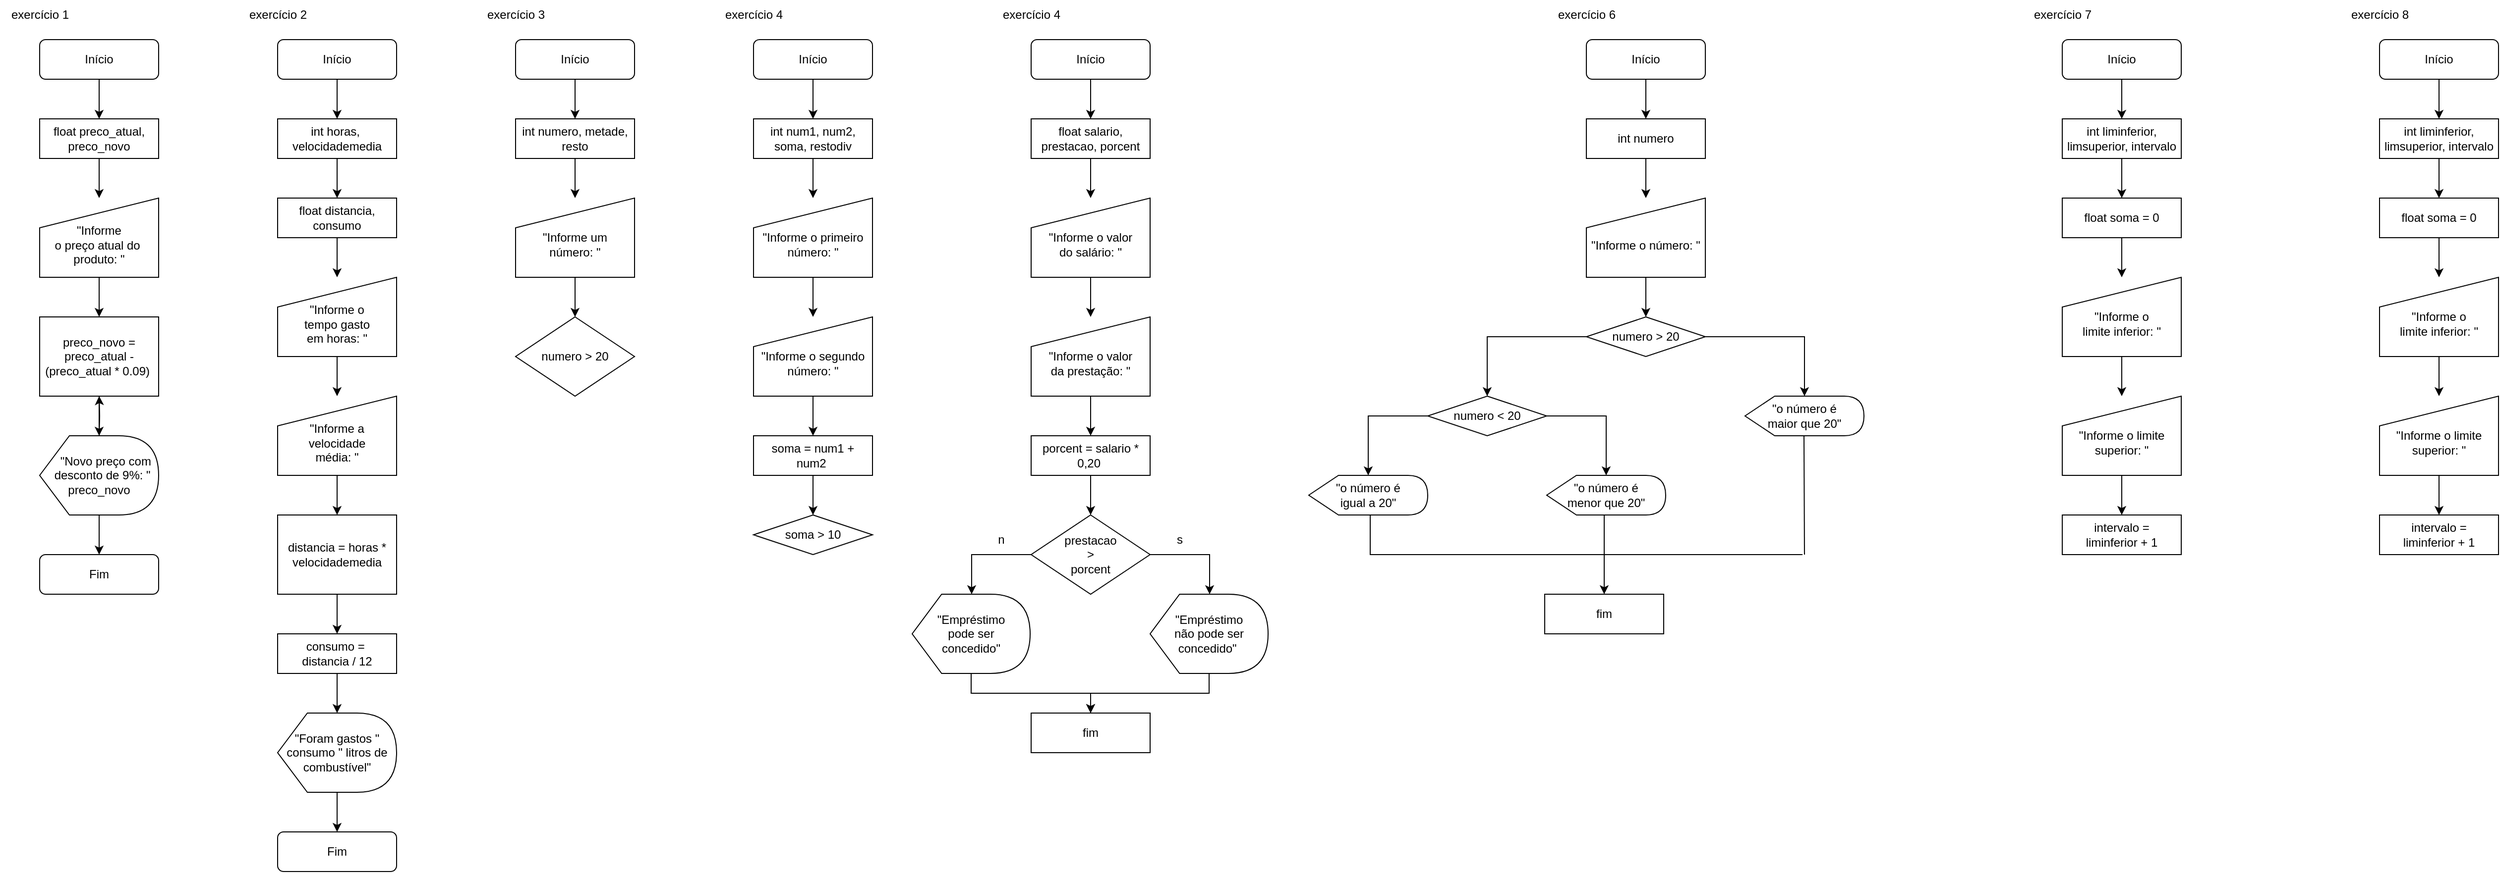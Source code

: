 <mxfile version="21.7.5" type="github">
  <diagram name="Página-1" id="6OJFohY8rK-hH3m3bg7i">
    <mxGraphModel dx="1434" dy="806" grid="1" gridSize="10" guides="1" tooltips="1" connect="1" arrows="1" fold="1" page="1" pageScale="1" pageWidth="827" pageHeight="1169" math="0" shadow="0">
      <root>
        <mxCell id="0" />
        <mxCell id="1" parent="0" />
        <mxCell id="3HlrBlEwusMIzVOs72gr-17" value="" style="edgeStyle=orthogonalEdgeStyle;rounded=0;orthogonalLoop=1;jettySize=auto;html=1;" parent="1" source="3HlrBlEwusMIzVOs72gr-1" target="3HlrBlEwusMIzVOs72gr-14" edge="1">
          <mxGeometry relative="1" as="geometry" />
        </mxCell>
        <mxCell id="3HlrBlEwusMIzVOs72gr-1" value="Início" style="rounded=1;whiteSpace=wrap;html=1;" parent="1" vertex="1">
          <mxGeometry x="40" y="40" width="120" height="40" as="geometry" />
        </mxCell>
        <mxCell id="3HlrBlEwusMIzVOs72gr-24" value="" style="edgeStyle=orthogonalEdgeStyle;rounded=0;orthogonalLoop=1;jettySize=auto;html=1;exitX=0.5;exitY=1;exitDx=0;exitDy=0;" parent="1" target="3HlrBlEwusMIzVOs72gr-23" edge="1">
          <mxGeometry relative="1" as="geometry">
            <mxPoint x="100" y="440" as="sourcePoint" />
          </mxGeometry>
        </mxCell>
        <mxCell id="3HlrBlEwusMIzVOs72gr-15" value="" style="edgeStyle=orthogonalEdgeStyle;rounded=0;orthogonalLoop=1;jettySize=auto;html=1;" parent="1" source="3HlrBlEwusMIzVOs72gr-14" edge="1">
          <mxGeometry relative="1" as="geometry">
            <mxPoint x="100" y="200" as="targetPoint" />
          </mxGeometry>
        </mxCell>
        <mxCell id="3HlrBlEwusMIzVOs72gr-14" value="float preco_atual, preco_novo" style="whiteSpace=wrap;html=1;" parent="1" vertex="1">
          <mxGeometry x="40" y="120" width="120" height="40" as="geometry" />
        </mxCell>
        <mxCell id="3HlrBlEwusMIzVOs72gr-27" value="" style="edgeStyle=orthogonalEdgeStyle;rounded=0;orthogonalLoop=1;jettySize=auto;html=1;" parent="1" source="3HlrBlEwusMIzVOs72gr-23" target="3HlrBlEwusMIzVOs72gr-25" edge="1">
          <mxGeometry relative="1" as="geometry" />
        </mxCell>
        <mxCell id="3HlrBlEwusMIzVOs72gr-23" value="preco_novo = preco_atual - (preco_atual * 0.09)&amp;nbsp;" style="rounded=0;whiteSpace=wrap;html=1;" parent="1" vertex="1">
          <mxGeometry x="40" y="320" width="120" height="80" as="geometry" />
        </mxCell>
        <mxCell id="3HlrBlEwusMIzVOs72gr-30" value="" style="edgeStyle=orthogonalEdgeStyle;rounded=0;orthogonalLoop=1;jettySize=auto;html=1;" parent="1" source="3HlrBlEwusMIzVOs72gr-25" target="3HlrBlEwusMIzVOs72gr-29" edge="1">
          <mxGeometry relative="1" as="geometry" />
        </mxCell>
        <mxCell id="3HlrBlEwusMIzVOs72gr-25" value="&amp;nbsp; &amp;nbsp; &amp;nbsp;&quot;Novo preço com&amp;nbsp; &amp;nbsp; desconto de 9%: &quot; preco_novo" style="shape=display;whiteSpace=wrap;html=1;" parent="1" vertex="1">
          <mxGeometry x="40" y="440" width="120" height="80" as="geometry" />
        </mxCell>
        <mxCell id="3HlrBlEwusMIzVOs72gr-29" value="Fim" style="rounded=1;whiteSpace=wrap;html=1;" parent="1" vertex="1">
          <mxGeometry x="40" y="560" width="120" height="40" as="geometry" />
        </mxCell>
        <mxCell id="3HlrBlEwusMIzVOs72gr-35" value="exercício 1" style="text;html=1;align=center;verticalAlign=middle;resizable=0;points=[];autosize=1;strokeColor=none;fillColor=none;" parent="1" vertex="1">
          <mxGeometry width="80" height="30" as="geometry" />
        </mxCell>
        <mxCell id="3HlrBlEwusMIzVOs72gr-37" value="exercício 2" style="text;html=1;align=center;verticalAlign=middle;resizable=0;points=[];autosize=1;strokeColor=none;fillColor=none;" parent="1" vertex="1">
          <mxGeometry x="240" width="80" height="30" as="geometry" />
        </mxCell>
        <mxCell id="3HlrBlEwusMIzVOs72gr-44" value="" style="edgeStyle=orthogonalEdgeStyle;rounded=0;orthogonalLoop=1;jettySize=auto;html=1;" parent="1" source="3HlrBlEwusMIzVOs72gr-38" target="3HlrBlEwusMIzVOs72gr-41" edge="1">
          <mxGeometry relative="1" as="geometry" />
        </mxCell>
        <mxCell id="3HlrBlEwusMIzVOs72gr-38" value="Início" style="rounded=1;whiteSpace=wrap;html=1;" parent="1" vertex="1">
          <mxGeometry x="280" y="40" width="120" height="40" as="geometry" />
        </mxCell>
        <mxCell id="3HlrBlEwusMIzVOs72gr-45" value="" style="edgeStyle=orthogonalEdgeStyle;rounded=0;orthogonalLoop=1;jettySize=auto;html=1;" parent="1" source="3HlrBlEwusMIzVOs72gr-41" target="3HlrBlEwusMIzVOs72gr-42" edge="1">
          <mxGeometry relative="1" as="geometry" />
        </mxCell>
        <mxCell id="3HlrBlEwusMIzVOs72gr-41" value="&lt;font&gt;int horas,&amp;nbsp;&lt;br&gt;&lt;/font&gt;velocidademedia" style="rounded=0;whiteSpace=wrap;html=1;" parent="1" vertex="1">
          <mxGeometry x="280" y="120" width="120" height="40" as="geometry" />
        </mxCell>
        <mxCell id="4Ul2uqk5TLcKOXgZtuCx-5" value="" style="edgeStyle=orthogonalEdgeStyle;rounded=0;orthogonalLoop=1;jettySize=auto;html=1;" parent="1" source="3HlrBlEwusMIzVOs72gr-42" target="4Ul2uqk5TLcKOXgZtuCx-2" edge="1">
          <mxGeometry relative="1" as="geometry" />
        </mxCell>
        <mxCell id="3HlrBlEwusMIzVOs72gr-42" value="float distancia, consumo" style="rounded=0;whiteSpace=wrap;html=1;" parent="1" vertex="1">
          <mxGeometry x="280" y="200" width="120" height="40" as="geometry" />
        </mxCell>
        <mxCell id="4Ul2uqk5TLcKOXgZtuCx-6" value="" style="edgeStyle=orthogonalEdgeStyle;rounded=0;orthogonalLoop=1;jettySize=auto;html=1;" parent="1" source="4Ul2uqk5TLcKOXgZtuCx-2" target="4Ul2uqk5TLcKOXgZtuCx-3" edge="1">
          <mxGeometry relative="1" as="geometry" />
        </mxCell>
        <mxCell id="4Ul2uqk5TLcKOXgZtuCx-2" value="&lt;font style=&quot;border-color: var(--border-color);&quot;&gt;&lt;font style=&quot;border-color: var(--border-color);&quot;&gt;&lt;br&gt;&quot;Informe o&lt;/font&gt;&lt;br style=&quot;border-color: var(--border-color);&quot;&gt;tempo&amp;nbsp;&lt;/font&gt;&lt;font style=&quot;border-color: var(--border-color);&quot;&gt;gasto&lt;/font&gt;&lt;br style=&quot;border-color: var(--border-color);&quot;&gt;&lt;font style=&quot;border-color: var(--border-color);&quot;&gt;em horas: &quot;&lt;/font&gt;" style="shape=manualInput;whiteSpace=wrap;html=1;" parent="1" vertex="1">
          <mxGeometry x="280" y="280" width="120" height="80" as="geometry" />
        </mxCell>
        <mxCell id="4Ul2uqk5TLcKOXgZtuCx-11" value="" style="edgeStyle=orthogonalEdgeStyle;rounded=0;orthogonalLoop=1;jettySize=auto;html=1;" parent="1" source="4Ul2uqk5TLcKOXgZtuCx-3" target="4Ul2uqk5TLcKOXgZtuCx-9" edge="1">
          <mxGeometry relative="1" as="geometry" />
        </mxCell>
        <mxCell id="4Ul2uqk5TLcKOXgZtuCx-3" value="&lt;br&gt;&quot;Informe a&lt;br style=&quot;border-color: var(--border-color);&quot;&gt;velocidade&lt;br style=&quot;border-color: var(--border-color);&quot;&gt;média: &quot;" style="shape=manualInput;whiteSpace=wrap;html=1;" parent="1" vertex="1">
          <mxGeometry x="280" y="400" width="120" height="80" as="geometry" />
        </mxCell>
        <mxCell id="4Ul2uqk5TLcKOXgZtuCx-17" value="" style="edgeStyle=orthogonalEdgeStyle;rounded=0;orthogonalLoop=1;jettySize=auto;html=1;" parent="1" source="4Ul2uqk5TLcKOXgZtuCx-4" target="3HlrBlEwusMIzVOs72gr-23" edge="1">
          <mxGeometry relative="1" as="geometry" />
        </mxCell>
        <mxCell id="4Ul2uqk5TLcKOXgZtuCx-4" value="&lt;br&gt;&quot;Informe&lt;br style=&quot;border-color: var(--border-color);&quot;&gt;o preço atual do&amp;nbsp; produto: &quot;" style="shape=manualInput;whiteSpace=wrap;html=1;" parent="1" vertex="1">
          <mxGeometry x="40" y="200" width="120" height="80" as="geometry" />
        </mxCell>
        <mxCell id="4Ul2uqk5TLcKOXgZtuCx-12" value="" style="edgeStyle=orthogonalEdgeStyle;rounded=0;orthogonalLoop=1;jettySize=auto;html=1;" parent="1" source="4Ul2uqk5TLcKOXgZtuCx-9" target="4Ul2uqk5TLcKOXgZtuCx-10" edge="1">
          <mxGeometry relative="1" as="geometry" />
        </mxCell>
        <mxCell id="4Ul2uqk5TLcKOXgZtuCx-9" value="distancia =&amp;nbsp;horas * velocidademedia" style="rounded=0;whiteSpace=wrap;html=1;" parent="1" vertex="1">
          <mxGeometry x="280" y="520" width="120" height="80" as="geometry" />
        </mxCell>
        <mxCell id="4Ul2uqk5TLcKOXgZtuCx-14" value="" style="edgeStyle=orthogonalEdgeStyle;rounded=0;orthogonalLoop=1;jettySize=auto;html=1;" parent="1" source="4Ul2uqk5TLcKOXgZtuCx-10" target="4Ul2uqk5TLcKOXgZtuCx-13" edge="1">
          <mxGeometry relative="1" as="geometry" />
        </mxCell>
        <mxCell id="4Ul2uqk5TLcKOXgZtuCx-10" value="consumo =&amp;nbsp;&lt;br&gt;distancia / 12" style="rounded=0;whiteSpace=wrap;html=1;" parent="1" vertex="1">
          <mxGeometry x="280" y="640" width="120" height="40" as="geometry" />
        </mxCell>
        <mxCell id="4Ul2uqk5TLcKOXgZtuCx-16" value="" style="edgeStyle=orthogonalEdgeStyle;rounded=0;orthogonalLoop=1;jettySize=auto;html=1;" parent="1" source="4Ul2uqk5TLcKOXgZtuCx-13" target="4Ul2uqk5TLcKOXgZtuCx-15" edge="1">
          <mxGeometry relative="1" as="geometry" />
        </mxCell>
        <mxCell id="4Ul2uqk5TLcKOXgZtuCx-13" value="&quot;Foram gastos &quot; consumo &quot; litros de combustível&quot;" style="shape=display;whiteSpace=wrap;html=1;" parent="1" vertex="1">
          <mxGeometry x="280" y="720" width="120" height="80" as="geometry" />
        </mxCell>
        <mxCell id="4Ul2uqk5TLcKOXgZtuCx-15" value="Fim" style="rounded=1;whiteSpace=wrap;html=1;" parent="1" vertex="1">
          <mxGeometry x="280" y="840" width="120" height="40" as="geometry" />
        </mxCell>
        <mxCell id="4Ul2uqk5TLcKOXgZtuCx-18" value="exercício 3" style="text;html=1;align=center;verticalAlign=middle;resizable=0;points=[];autosize=1;strokeColor=none;fillColor=none;" parent="1" vertex="1">
          <mxGeometry x="480" width="80" height="30" as="geometry" />
        </mxCell>
        <mxCell id="4Ul2uqk5TLcKOXgZtuCx-19" value="exercício 4" style="text;html=1;align=center;verticalAlign=middle;resizable=0;points=[];autosize=1;strokeColor=none;fillColor=none;" parent="1" vertex="1">
          <mxGeometry x="720" width="80" height="30" as="geometry" />
        </mxCell>
        <mxCell id="4Ul2uqk5TLcKOXgZtuCx-26" value="" style="edgeStyle=orthogonalEdgeStyle;rounded=0;orthogonalLoop=1;jettySize=auto;html=1;" parent="1" source="4Ul2uqk5TLcKOXgZtuCx-20" target="4Ul2uqk5TLcKOXgZtuCx-24" edge="1">
          <mxGeometry relative="1" as="geometry" />
        </mxCell>
        <mxCell id="4Ul2uqk5TLcKOXgZtuCx-20" value="Início" style="rounded=1;whiteSpace=wrap;html=1;" parent="1" vertex="1">
          <mxGeometry x="520" y="40" width="120" height="40" as="geometry" />
        </mxCell>
        <mxCell id="4Ul2uqk5TLcKOXgZtuCx-27" value="" style="edgeStyle=orthogonalEdgeStyle;rounded=0;orthogonalLoop=1;jettySize=auto;html=1;" parent="1" source="4Ul2uqk5TLcKOXgZtuCx-21" target="4Ul2uqk5TLcKOXgZtuCx-25" edge="1">
          <mxGeometry relative="1" as="geometry" />
        </mxCell>
        <mxCell id="4Ul2uqk5TLcKOXgZtuCx-21" value="Início" style="rounded=1;whiteSpace=wrap;html=1;" parent="1" vertex="1">
          <mxGeometry x="760" y="40" width="120" height="40" as="geometry" />
        </mxCell>
        <mxCell id="MowBQ1_9IW9g_iaOD-7B-3" value="" style="edgeStyle=orthogonalEdgeStyle;rounded=0;orthogonalLoop=1;jettySize=auto;html=1;" parent="1" source="4Ul2uqk5TLcKOXgZtuCx-24" target="MowBQ1_9IW9g_iaOD-7B-2" edge="1">
          <mxGeometry relative="1" as="geometry" />
        </mxCell>
        <mxCell id="4Ul2uqk5TLcKOXgZtuCx-24" value="int numero, metade, resto" style="rounded=0;whiteSpace=wrap;html=1;" parent="1" vertex="1">
          <mxGeometry x="520" y="120" width="120" height="40" as="geometry" />
        </mxCell>
        <mxCell id="MowBQ1_9IW9g_iaOD-7B-18" value="" style="edgeStyle=orthogonalEdgeStyle;rounded=0;orthogonalLoop=1;jettySize=auto;html=1;" parent="1" source="4Ul2uqk5TLcKOXgZtuCx-25" target="MowBQ1_9IW9g_iaOD-7B-16" edge="1">
          <mxGeometry relative="1" as="geometry" />
        </mxCell>
        <mxCell id="4Ul2uqk5TLcKOXgZtuCx-25" value="int num1, num2,&lt;br&gt;soma, restodiv" style="rounded=0;whiteSpace=wrap;html=1;" parent="1" vertex="1">
          <mxGeometry x="760" y="120" width="120" height="40" as="geometry" />
        </mxCell>
        <mxCell id="MowBQ1_9IW9g_iaOD-7B-5" value="" style="edgeStyle=orthogonalEdgeStyle;rounded=0;orthogonalLoop=1;jettySize=auto;html=1;" parent="1" source="MowBQ1_9IW9g_iaOD-7B-2" target="MowBQ1_9IW9g_iaOD-7B-4" edge="1">
          <mxGeometry relative="1" as="geometry" />
        </mxCell>
        <mxCell id="MowBQ1_9IW9g_iaOD-7B-2" value="&lt;br&gt;&quot;Informe um&lt;br&gt;número: &quot;" style="shape=manualInput;whiteSpace=wrap;html=1;" parent="1" vertex="1">
          <mxGeometry x="520" y="200" width="120" height="80" as="geometry" />
        </mxCell>
        <mxCell id="MowBQ1_9IW9g_iaOD-7B-4" value="numero &amp;gt; 20" style="rhombus;whiteSpace=wrap;html=1;" parent="1" vertex="1">
          <mxGeometry x="520" y="320" width="120" height="80" as="geometry" />
        </mxCell>
        <mxCell id="MowBQ1_9IW9g_iaOD-7B-19" value="" style="edgeStyle=orthogonalEdgeStyle;rounded=0;orthogonalLoop=1;jettySize=auto;html=1;" parent="1" source="MowBQ1_9IW9g_iaOD-7B-16" target="MowBQ1_9IW9g_iaOD-7B-17" edge="1">
          <mxGeometry relative="1" as="geometry" />
        </mxCell>
        <mxCell id="MowBQ1_9IW9g_iaOD-7B-16" value="&lt;br&gt;&quot;Informe o primeiro&lt;br&gt;número: &quot;" style="shape=manualInput;whiteSpace=wrap;html=1;" parent="1" vertex="1">
          <mxGeometry x="760" y="200" width="120" height="80" as="geometry" />
        </mxCell>
        <mxCell id="MowBQ1_9IW9g_iaOD-7B-21" value="" style="edgeStyle=orthogonalEdgeStyle;rounded=0;orthogonalLoop=1;jettySize=auto;html=1;" parent="1" source="MowBQ1_9IW9g_iaOD-7B-17" target="MowBQ1_9IW9g_iaOD-7B-20" edge="1">
          <mxGeometry relative="1" as="geometry" />
        </mxCell>
        <mxCell id="MowBQ1_9IW9g_iaOD-7B-17" value="&lt;br&gt;&quot;Informe o segundo&lt;br&gt;número: &quot;" style="shape=manualInput;whiteSpace=wrap;html=1;" parent="1" vertex="1">
          <mxGeometry x="760" y="320" width="120" height="80" as="geometry" />
        </mxCell>
        <mxCell id="MowBQ1_9IW9g_iaOD-7B-23" value="" style="edgeStyle=orthogonalEdgeStyle;rounded=0;orthogonalLoop=1;jettySize=auto;html=1;" parent="1" source="MowBQ1_9IW9g_iaOD-7B-20" target="MowBQ1_9IW9g_iaOD-7B-22" edge="1">
          <mxGeometry relative="1" as="geometry" />
        </mxCell>
        <mxCell id="MowBQ1_9IW9g_iaOD-7B-20" value="soma = num1 + num2&amp;nbsp;" style="whiteSpace=wrap;html=1;" parent="1" vertex="1">
          <mxGeometry x="760" y="440" width="120" height="40" as="geometry" />
        </mxCell>
        <mxCell id="MowBQ1_9IW9g_iaOD-7B-22" value="soma &amp;gt; 10" style="rhombus;whiteSpace=wrap;html=1;" parent="1" vertex="1">
          <mxGeometry x="760" y="520" width="120" height="40" as="geometry" />
        </mxCell>
        <mxCell id="MowBQ1_9IW9g_iaOD-7B-29" value="exercício 4" style="text;html=1;align=center;verticalAlign=middle;resizable=0;points=[];autosize=1;strokeColor=none;fillColor=none;" parent="1" vertex="1">
          <mxGeometry x="1000" width="80" height="30" as="geometry" />
        </mxCell>
        <mxCell id="MowBQ1_9IW9g_iaOD-7B-30" value="" style="edgeStyle=orthogonalEdgeStyle;rounded=0;orthogonalLoop=1;jettySize=auto;html=1;" parent="1" source="MowBQ1_9IW9g_iaOD-7B-31" target="MowBQ1_9IW9g_iaOD-7B-33" edge="1">
          <mxGeometry relative="1" as="geometry" />
        </mxCell>
        <mxCell id="MowBQ1_9IW9g_iaOD-7B-31" value="Início" style="rounded=1;whiteSpace=wrap;html=1;" parent="1" vertex="1">
          <mxGeometry x="1040" y="40" width="120" height="40" as="geometry" />
        </mxCell>
        <mxCell id="MowBQ1_9IW9g_iaOD-7B-32" value="" style="edgeStyle=orthogonalEdgeStyle;rounded=0;orthogonalLoop=1;jettySize=auto;html=1;" parent="1" source="MowBQ1_9IW9g_iaOD-7B-33" target="MowBQ1_9IW9g_iaOD-7B-35" edge="1">
          <mxGeometry relative="1" as="geometry" />
        </mxCell>
        <mxCell id="MowBQ1_9IW9g_iaOD-7B-33" value="float salario, prestacao, porcent" style="rounded=0;whiteSpace=wrap;html=1;" parent="1" vertex="1">
          <mxGeometry x="1040" y="120" width="120" height="40" as="geometry" />
        </mxCell>
        <mxCell id="MowBQ1_9IW9g_iaOD-7B-34" value="" style="edgeStyle=orthogonalEdgeStyle;rounded=0;orthogonalLoop=1;jettySize=auto;html=1;" parent="1" source="MowBQ1_9IW9g_iaOD-7B-35" target="MowBQ1_9IW9g_iaOD-7B-37" edge="1">
          <mxGeometry relative="1" as="geometry" />
        </mxCell>
        <mxCell id="MowBQ1_9IW9g_iaOD-7B-35" value="&lt;br&gt;&quot;Informe o valor&lt;br&gt;do salário: &quot;" style="shape=manualInput;whiteSpace=wrap;html=1;" parent="1" vertex="1">
          <mxGeometry x="1040" y="200" width="120" height="80" as="geometry" />
        </mxCell>
        <mxCell id="MowBQ1_9IW9g_iaOD-7B-36" value="" style="edgeStyle=orthogonalEdgeStyle;rounded=0;orthogonalLoop=1;jettySize=auto;html=1;" parent="1" source="MowBQ1_9IW9g_iaOD-7B-37" target="MowBQ1_9IW9g_iaOD-7B-39" edge="1">
          <mxGeometry relative="1" as="geometry" />
        </mxCell>
        <mxCell id="MowBQ1_9IW9g_iaOD-7B-37" value="&lt;br&gt;&quot;Informe o valor&lt;br&gt;da prestação: &quot;" style="shape=manualInput;whiteSpace=wrap;html=1;" parent="1" vertex="1">
          <mxGeometry x="1040" y="320" width="120" height="80" as="geometry" />
        </mxCell>
        <mxCell id="MowBQ1_9IW9g_iaOD-7B-38" value="" style="edgeStyle=orthogonalEdgeStyle;rounded=0;orthogonalLoop=1;jettySize=auto;html=1;" parent="1" source="MowBQ1_9IW9g_iaOD-7B-39" target="MowBQ1_9IW9g_iaOD-7B-40" edge="1">
          <mxGeometry relative="1" as="geometry" />
        </mxCell>
        <mxCell id="MowBQ1_9IW9g_iaOD-7B-39" value="porcent = salario * 0,20&amp;nbsp;" style="whiteSpace=wrap;html=1;" parent="1" vertex="1">
          <mxGeometry x="1040" y="440" width="120" height="40" as="geometry" />
        </mxCell>
        <mxCell id="Qb0N0NtETYlz7x_AtAxI-2" value="" style="edgeStyle=orthogonalEdgeStyle;rounded=0;orthogonalLoop=1;jettySize=auto;html=1;" parent="1" source="MowBQ1_9IW9g_iaOD-7B-40" target="Qb0N0NtETYlz7x_AtAxI-1" edge="1">
          <mxGeometry relative="1" as="geometry">
            <Array as="points">
              <mxPoint x="1220" y="560" />
            </Array>
          </mxGeometry>
        </mxCell>
        <mxCell id="Qb0N0NtETYlz7x_AtAxI-4" value="" style="edgeStyle=orthogonalEdgeStyle;rounded=0;orthogonalLoop=1;jettySize=auto;html=1;" parent="1" source="MowBQ1_9IW9g_iaOD-7B-40" target="Qb0N0NtETYlz7x_AtAxI-3" edge="1">
          <mxGeometry relative="1" as="geometry">
            <Array as="points">
              <mxPoint x="980" y="560" />
            </Array>
          </mxGeometry>
        </mxCell>
        <mxCell id="MowBQ1_9IW9g_iaOD-7B-40" value="prestacao &lt;br&gt;&amp;gt; &lt;br&gt;porcent" style="rhombus;whiteSpace=wrap;html=1;" parent="1" vertex="1">
          <mxGeometry x="1040" y="520" width="120" height="80" as="geometry" />
        </mxCell>
        <mxCell id="Qb0N0NtETYlz7x_AtAxI-7" value="" style="edgeStyle=orthogonalEdgeStyle;rounded=0;orthogonalLoop=1;jettySize=auto;html=1;" parent="1" source="Qb0N0NtETYlz7x_AtAxI-1" target="Qb0N0NtETYlz7x_AtAxI-5" edge="1">
          <mxGeometry relative="1" as="geometry" />
        </mxCell>
        <mxCell id="Qb0N0NtETYlz7x_AtAxI-1" value="&quot;Empréstimo &lt;br&gt;não pode ser&lt;br&gt;concedido&quot;&amp;nbsp;" style="shape=display;whiteSpace=wrap;html=1;" parent="1" vertex="1">
          <mxGeometry x="1160" y="600" width="119" height="80" as="geometry" />
        </mxCell>
        <mxCell id="Qb0N0NtETYlz7x_AtAxI-6" value="" style="edgeStyle=orthogonalEdgeStyle;rounded=0;orthogonalLoop=1;jettySize=auto;html=1;" parent="1" source="Qb0N0NtETYlz7x_AtAxI-3" target="Qb0N0NtETYlz7x_AtAxI-5" edge="1">
          <mxGeometry relative="1" as="geometry">
            <Array as="points">
              <mxPoint x="980" y="700" />
              <mxPoint x="1100" y="700" />
            </Array>
          </mxGeometry>
        </mxCell>
        <mxCell id="Qb0N0NtETYlz7x_AtAxI-3" value="&quot;Empréstimo&lt;br&gt;pode ser&lt;br&gt;concedido&quot;" style="shape=display;whiteSpace=wrap;html=1;" parent="1" vertex="1">
          <mxGeometry x="920" y="600" width="119" height="80" as="geometry" />
        </mxCell>
        <mxCell id="Qb0N0NtETYlz7x_AtAxI-5" value="fim" style="whiteSpace=wrap;html=1;" parent="1" vertex="1">
          <mxGeometry x="1040" y="720" width="120" height="40" as="geometry" />
        </mxCell>
        <mxCell id="Qb0N0NtETYlz7x_AtAxI-8" value="n" style="text;html=1;strokeColor=none;fillColor=none;align=center;verticalAlign=middle;whiteSpace=wrap;rounded=0;" parent="1" vertex="1">
          <mxGeometry x="980" y="530" width="60" height="30" as="geometry" />
        </mxCell>
        <mxCell id="Qb0N0NtETYlz7x_AtAxI-9" value="s" style="text;html=1;strokeColor=none;fillColor=none;align=center;verticalAlign=middle;whiteSpace=wrap;rounded=0;" parent="1" vertex="1">
          <mxGeometry x="1160" y="530" width="60" height="30" as="geometry" />
        </mxCell>
        <mxCell id="Qb0N0NtETYlz7x_AtAxI-10" value="exercício 6" style="text;html=1;align=center;verticalAlign=middle;resizable=0;points=[];autosize=1;strokeColor=none;fillColor=none;" parent="1" vertex="1">
          <mxGeometry x="1560" width="80" height="30" as="geometry" />
        </mxCell>
        <mxCell id="Qb0N0NtETYlz7x_AtAxI-11" value="" style="edgeStyle=orthogonalEdgeStyle;rounded=0;orthogonalLoop=1;jettySize=auto;html=1;" parent="1" source="Qb0N0NtETYlz7x_AtAxI-12" target="Qb0N0NtETYlz7x_AtAxI-14" edge="1">
          <mxGeometry relative="1" as="geometry" />
        </mxCell>
        <mxCell id="Qb0N0NtETYlz7x_AtAxI-12" value="Início" style="rounded=1;whiteSpace=wrap;html=1;" parent="1" vertex="1">
          <mxGeometry x="1600" y="40" width="120" height="40" as="geometry" />
        </mxCell>
        <mxCell id="Qb0N0NtETYlz7x_AtAxI-13" value="" style="edgeStyle=orthogonalEdgeStyle;rounded=0;orthogonalLoop=1;jettySize=auto;html=1;" parent="1" source="Qb0N0NtETYlz7x_AtAxI-14" target="Qb0N0NtETYlz7x_AtAxI-16" edge="1">
          <mxGeometry relative="1" as="geometry" />
        </mxCell>
        <mxCell id="Qb0N0NtETYlz7x_AtAxI-14" value="int numero" style="rounded=0;whiteSpace=wrap;html=1;" parent="1" vertex="1">
          <mxGeometry x="1600" y="120" width="120" height="40" as="geometry" />
        </mxCell>
        <mxCell id="Qb0N0NtETYlz7x_AtAxI-32" value="" style="edgeStyle=orthogonalEdgeStyle;rounded=0;orthogonalLoop=1;jettySize=auto;html=1;" parent="1" source="Qb0N0NtETYlz7x_AtAxI-16" target="Qb0N0NtETYlz7x_AtAxI-31" edge="1">
          <mxGeometry relative="1" as="geometry" />
        </mxCell>
        <mxCell id="Qb0N0NtETYlz7x_AtAxI-16" value="&lt;br&gt;&quot;Informe o número: &quot;" style="shape=manualInput;whiteSpace=wrap;html=1;" parent="1" vertex="1">
          <mxGeometry x="1600" y="200" width="120" height="80" as="geometry" />
        </mxCell>
        <mxCell id="Qb0N0NtETYlz7x_AtAxI-34" value="" style="edgeStyle=orthogonalEdgeStyle;rounded=0;orthogonalLoop=1;jettySize=auto;html=1;" parent="1" source="Qb0N0NtETYlz7x_AtAxI-31" target="Qb0N0NtETYlz7x_AtAxI-33" edge="1">
          <mxGeometry relative="1" as="geometry">
            <Array as="points">
              <mxPoint x="1820" y="340" />
            </Array>
          </mxGeometry>
        </mxCell>
        <mxCell id="Qb0N0NtETYlz7x_AtAxI-37" value="" style="edgeStyle=orthogonalEdgeStyle;rounded=0;orthogonalLoop=1;jettySize=auto;html=1;" parent="1" source="Qb0N0NtETYlz7x_AtAxI-31" target="Qb0N0NtETYlz7x_AtAxI-36" edge="1">
          <mxGeometry relative="1" as="geometry">
            <Array as="points">
              <mxPoint x="1500" y="340" />
            </Array>
          </mxGeometry>
        </mxCell>
        <mxCell id="Qb0N0NtETYlz7x_AtAxI-31" value="numero &amp;gt; 20" style="rhombus;whiteSpace=wrap;html=1;" parent="1" vertex="1">
          <mxGeometry x="1600" y="320" width="120" height="40" as="geometry" />
        </mxCell>
        <mxCell id="Qb0N0NtETYlz7x_AtAxI-33" value="&quot;o número é&lt;br&gt;maior que 20&quot;" style="shape=display;whiteSpace=wrap;html=1;" parent="1" vertex="1">
          <mxGeometry x="1760" y="400" width="120" height="40" as="geometry" />
        </mxCell>
        <mxCell id="Qb0N0NtETYlz7x_AtAxI-39" value="" style="edgeStyle=orthogonalEdgeStyle;rounded=0;orthogonalLoop=1;jettySize=auto;html=1;entryX=0.5;entryY=0;entryDx=0;entryDy=0;entryPerimeter=0;" parent="1" target="Qb0N0NtETYlz7x_AtAxI-38" edge="1">
          <mxGeometry relative="1" as="geometry">
            <mxPoint x="1500" y="420" as="sourcePoint" />
            <mxPoint x="1620" y="470" as="targetPoint" />
            <Array as="points">
              <mxPoint x="1620" y="420" />
            </Array>
          </mxGeometry>
        </mxCell>
        <mxCell id="Qb0N0NtETYlz7x_AtAxI-41" value="" style="edgeStyle=orthogonalEdgeStyle;rounded=0;orthogonalLoop=1;jettySize=auto;html=1;" parent="1" source="Qb0N0NtETYlz7x_AtAxI-36" target="Qb0N0NtETYlz7x_AtAxI-40" edge="1">
          <mxGeometry relative="1" as="geometry">
            <Array as="points">
              <mxPoint x="1380" y="420" />
            </Array>
          </mxGeometry>
        </mxCell>
        <mxCell id="Qb0N0NtETYlz7x_AtAxI-36" value="numero &amp;lt; 20" style="rhombus;whiteSpace=wrap;html=1;" parent="1" vertex="1">
          <mxGeometry x="1440" y="400" width="120" height="40" as="geometry" />
        </mxCell>
        <mxCell id="Qb0N0NtETYlz7x_AtAxI-38" value="&quot;o número é&lt;br&gt;menor que 20&quot;" style="shape=display;whiteSpace=wrap;html=1;" parent="1" vertex="1">
          <mxGeometry x="1560" y="480" width="120" height="40" as="geometry" />
        </mxCell>
        <mxCell id="Qb0N0NtETYlz7x_AtAxI-44" value="" style="edgeStyle=orthogonalEdgeStyle;rounded=0;orthogonalLoop=1;jettySize=auto;html=1;entryX=0.5;entryY=0;entryDx=0;entryDy=0;" parent="1" target="Qb0N0NtETYlz7x_AtAxI-42" edge="1">
          <mxGeometry relative="1" as="geometry">
            <mxPoint x="1382" y="520" as="sourcePoint" />
            <mxPoint x="1638" y="580" as="targetPoint" />
            <Array as="points">
              <mxPoint x="1382" y="560" />
              <mxPoint x="1618" y="560" />
            </Array>
          </mxGeometry>
        </mxCell>
        <mxCell id="Qb0N0NtETYlz7x_AtAxI-40" value="&quot;o número é&lt;br&gt;igual a 20&quot;" style="shape=display;whiteSpace=wrap;html=1;" parent="1" vertex="1">
          <mxGeometry x="1320" y="480" width="120" height="40" as="geometry" />
        </mxCell>
        <mxCell id="Qb0N0NtETYlz7x_AtAxI-42" value="fim" style="whiteSpace=wrap;html=1;" parent="1" vertex="1">
          <mxGeometry x="1558" y="600" width="120" height="40" as="geometry" />
        </mxCell>
        <mxCell id="Qb0N0NtETYlz7x_AtAxI-49" value="" style="endArrow=none;html=1;rounded=0;entryX=0.35;entryY=1.013;entryDx=0;entryDy=0;entryPerimeter=0;" parent="1" edge="1">
          <mxGeometry width="50" height="50" relative="1" as="geometry">
            <mxPoint x="1820" y="560" as="sourcePoint" />
            <mxPoint x="1819.5" y="440.0" as="targetPoint" />
          </mxGeometry>
        </mxCell>
        <mxCell id="Qb0N0NtETYlz7x_AtAxI-50" value="" style="endArrow=none;html=1;rounded=0;" parent="1" edge="1">
          <mxGeometry width="50" height="50" relative="1" as="geometry">
            <mxPoint x="1608" y="560" as="sourcePoint" />
            <mxPoint x="1818" y="560" as="targetPoint" />
          </mxGeometry>
        </mxCell>
        <mxCell id="Qb0N0NtETYlz7x_AtAxI-52" value="" style="endArrow=none;html=1;rounded=0;" parent="1" edge="1">
          <mxGeometry width="50" height="50" relative="1" as="geometry">
            <mxPoint x="1618" y="560" as="sourcePoint" />
            <mxPoint x="1618" y="520" as="targetPoint" />
          </mxGeometry>
        </mxCell>
        <mxCell id="Qb0N0NtETYlz7x_AtAxI-53" value="" style="edgeStyle=orthogonalEdgeStyle;rounded=0;orthogonalLoop=1;jettySize=auto;html=1;" parent="1" source="Qb0N0NtETYlz7x_AtAxI-54" target="Qb0N0NtETYlz7x_AtAxI-56" edge="1">
          <mxGeometry relative="1" as="geometry" />
        </mxCell>
        <mxCell id="Qb0N0NtETYlz7x_AtAxI-54" value="Início" style="rounded=1;whiteSpace=wrap;html=1;" parent="1" vertex="1">
          <mxGeometry x="2080" y="40" width="120" height="40" as="geometry" />
        </mxCell>
        <mxCell id="Qb0N0NtETYlz7x_AtAxI-55" value="" style="edgeStyle=orthogonalEdgeStyle;rounded=0;orthogonalLoop=1;jettySize=auto;html=1;" parent="1" source="Qb0N0NtETYlz7x_AtAxI-56" target="Qb0N0NtETYlz7x_AtAxI-58" edge="1">
          <mxGeometry relative="1" as="geometry" />
        </mxCell>
        <mxCell id="Qb0N0NtETYlz7x_AtAxI-56" value="int liminferior, limsuperior, intervalo" style="rounded=0;whiteSpace=wrap;html=1;" parent="1" vertex="1">
          <mxGeometry x="2080" y="120" width="120" height="40" as="geometry" />
        </mxCell>
        <mxCell id="Qb0N0NtETYlz7x_AtAxI-57" value="" style="edgeStyle=orthogonalEdgeStyle;rounded=0;orthogonalLoop=1;jettySize=auto;html=1;" parent="1" source="Qb0N0NtETYlz7x_AtAxI-58" target="Qb0N0NtETYlz7x_AtAxI-60" edge="1">
          <mxGeometry relative="1" as="geometry" />
        </mxCell>
        <mxCell id="Qb0N0NtETYlz7x_AtAxI-58" value="float soma = 0" style="rounded=0;whiteSpace=wrap;html=1;" parent="1" vertex="1">
          <mxGeometry x="2080" y="200" width="120" height="40" as="geometry" />
        </mxCell>
        <mxCell id="Qb0N0NtETYlz7x_AtAxI-59" value="" style="edgeStyle=orthogonalEdgeStyle;rounded=0;orthogonalLoop=1;jettySize=auto;html=1;" parent="1" source="Qb0N0NtETYlz7x_AtAxI-60" target="Qb0N0NtETYlz7x_AtAxI-62" edge="1">
          <mxGeometry relative="1" as="geometry" />
        </mxCell>
        <mxCell id="Qb0N0NtETYlz7x_AtAxI-60" value="&lt;font style=&quot;border-color: var(--border-color);&quot;&gt;&lt;font style=&quot;border-color: var(--border-color);&quot;&gt;&lt;br&gt;&quot;Informe o&lt;/font&gt;&lt;br style=&quot;border-color: var(--border-color);&quot;&gt;&lt;/font&gt;&lt;font style=&quot;border-color: var(--border-color);&quot;&gt;limite inferior: &quot;&lt;/font&gt;" style="shape=manualInput;whiteSpace=wrap;html=1;" parent="1" vertex="1">
          <mxGeometry x="2080" y="280" width="120" height="80" as="geometry" />
        </mxCell>
        <mxCell id="Qb0N0NtETYlz7x_AtAxI-76" value="" style="edgeStyle=orthogonalEdgeStyle;rounded=0;orthogonalLoop=1;jettySize=auto;html=1;" parent="1" source="Qb0N0NtETYlz7x_AtAxI-62" target="Qb0N0NtETYlz7x_AtAxI-75" edge="1">
          <mxGeometry relative="1" as="geometry" />
        </mxCell>
        <mxCell id="Qb0N0NtETYlz7x_AtAxI-62" value="&lt;br&gt;&quot;Informe o limite superior: &quot;" style="shape=manualInput;whiteSpace=wrap;html=1;" parent="1" vertex="1">
          <mxGeometry x="2080" y="400" width="120" height="80" as="geometry" />
        </mxCell>
        <mxCell id="Qb0N0NtETYlz7x_AtAxI-70" value="exercício 7" style="text;html=1;align=center;verticalAlign=middle;resizable=0;points=[];autosize=1;strokeColor=none;fillColor=none;" parent="1" vertex="1">
          <mxGeometry x="2040" width="80" height="30" as="geometry" />
        </mxCell>
        <mxCell id="Qb0N0NtETYlz7x_AtAxI-75" value="intervalo = &lt;br&gt;liminferior + 1" style="whiteSpace=wrap;html=1;" parent="1" vertex="1">
          <mxGeometry x="2080" y="520" width="120" height="40" as="geometry" />
        </mxCell>
        <mxCell id="Qb0N0NtETYlz7x_AtAxI-77" value="" style="edgeStyle=orthogonalEdgeStyle;rounded=0;orthogonalLoop=1;jettySize=auto;html=1;" parent="1" source="Qb0N0NtETYlz7x_AtAxI-78" target="Qb0N0NtETYlz7x_AtAxI-80" edge="1">
          <mxGeometry relative="1" as="geometry" />
        </mxCell>
        <mxCell id="Qb0N0NtETYlz7x_AtAxI-78" value="Início" style="rounded=1;whiteSpace=wrap;html=1;" parent="1" vertex="1">
          <mxGeometry x="2400" y="40" width="120" height="40" as="geometry" />
        </mxCell>
        <mxCell id="Qb0N0NtETYlz7x_AtAxI-79" value="" style="edgeStyle=orthogonalEdgeStyle;rounded=0;orthogonalLoop=1;jettySize=auto;html=1;" parent="1" source="Qb0N0NtETYlz7x_AtAxI-80" target="Qb0N0NtETYlz7x_AtAxI-82" edge="1">
          <mxGeometry relative="1" as="geometry" />
        </mxCell>
        <mxCell id="Qb0N0NtETYlz7x_AtAxI-80" value="int liminferior, limsuperior, intervalo" style="rounded=0;whiteSpace=wrap;html=1;" parent="1" vertex="1">
          <mxGeometry x="2400" y="120" width="120" height="40" as="geometry" />
        </mxCell>
        <mxCell id="Qb0N0NtETYlz7x_AtAxI-81" value="" style="edgeStyle=orthogonalEdgeStyle;rounded=0;orthogonalLoop=1;jettySize=auto;html=1;" parent="1" source="Qb0N0NtETYlz7x_AtAxI-82" target="Qb0N0NtETYlz7x_AtAxI-84" edge="1">
          <mxGeometry relative="1" as="geometry" />
        </mxCell>
        <mxCell id="Qb0N0NtETYlz7x_AtAxI-82" value="float soma = 0" style="rounded=0;whiteSpace=wrap;html=1;" parent="1" vertex="1">
          <mxGeometry x="2400" y="200" width="120" height="40" as="geometry" />
        </mxCell>
        <mxCell id="Qb0N0NtETYlz7x_AtAxI-83" value="" style="edgeStyle=orthogonalEdgeStyle;rounded=0;orthogonalLoop=1;jettySize=auto;html=1;" parent="1" source="Qb0N0NtETYlz7x_AtAxI-84" target="Qb0N0NtETYlz7x_AtAxI-86" edge="1">
          <mxGeometry relative="1" as="geometry" />
        </mxCell>
        <mxCell id="Qb0N0NtETYlz7x_AtAxI-84" value="&lt;font style=&quot;border-color: var(--border-color);&quot;&gt;&lt;font style=&quot;border-color: var(--border-color);&quot;&gt;&lt;br&gt;&quot;Informe o&lt;/font&gt;&lt;br style=&quot;border-color: var(--border-color);&quot;&gt;&lt;/font&gt;&lt;font style=&quot;border-color: var(--border-color);&quot;&gt;limite inferior: &quot;&lt;/font&gt;" style="shape=manualInput;whiteSpace=wrap;html=1;" parent="1" vertex="1">
          <mxGeometry x="2400" y="280" width="120" height="80" as="geometry" />
        </mxCell>
        <mxCell id="Qb0N0NtETYlz7x_AtAxI-85" value="" style="edgeStyle=orthogonalEdgeStyle;rounded=0;orthogonalLoop=1;jettySize=auto;html=1;" parent="1" source="Qb0N0NtETYlz7x_AtAxI-86" target="Qb0N0NtETYlz7x_AtAxI-88" edge="1">
          <mxGeometry relative="1" as="geometry" />
        </mxCell>
        <mxCell id="Qb0N0NtETYlz7x_AtAxI-86" value="&lt;br&gt;&quot;Informe o limite superior: &quot;" style="shape=manualInput;whiteSpace=wrap;html=1;" parent="1" vertex="1">
          <mxGeometry x="2400" y="400" width="120" height="80" as="geometry" />
        </mxCell>
        <mxCell id="Qb0N0NtETYlz7x_AtAxI-87" value="exercício 8" style="text;html=1;align=center;verticalAlign=middle;resizable=0;points=[];autosize=1;strokeColor=none;fillColor=none;" parent="1" vertex="1">
          <mxGeometry x="2360" width="80" height="30" as="geometry" />
        </mxCell>
        <mxCell id="Qb0N0NtETYlz7x_AtAxI-88" value="intervalo = &lt;br&gt;liminferior + 1" style="whiteSpace=wrap;html=1;" parent="1" vertex="1">
          <mxGeometry x="2400" y="520" width="120" height="40" as="geometry" />
        </mxCell>
      </root>
    </mxGraphModel>
  </diagram>
</mxfile>
